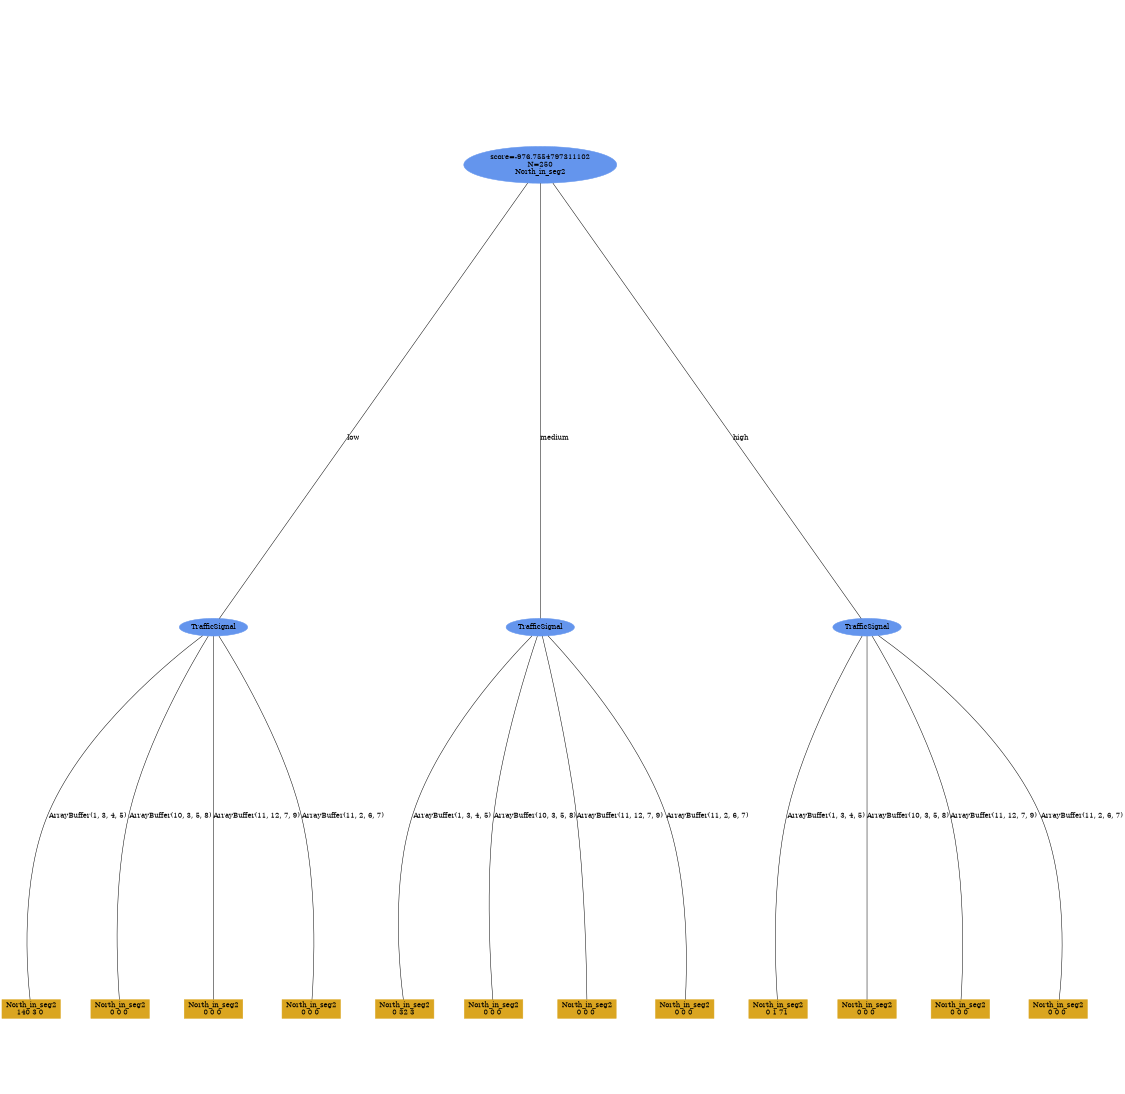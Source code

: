 digraph "DD" {
size = "7.5,10"
ratio=1.0;
center = true;
edge [dir = none];
{ rank = same; node [shape=ellipse, style=filled, color=cornflowerblue];"5628" [label="score=-976.7554797311102\nN=250\nNorth_in_seg2"];}
{ rank = same; node [shape=ellipse, style=filled, color=cornflowerblue];"5637" [label="TrafficSignal"];}
{ rank = same; node [shape=ellipse, style=filled, color=cornflowerblue];"5647" [label="TrafficSignal"];}
{ rank = same; node [shape=ellipse, style=filled, color=cornflowerblue];"5657" [label="TrafficSignal"];}
{ rank = same; node [shape=box, style=filled, color=goldenrod];"5638" [label="North_in_seg2\n140 3 0 "];}
{ rank = same; node [shape=box, style=filled, color=goldenrod];"5639" [label="North_in_seg2\n0 0 0 "];}
{ rank = same; node [shape=box, style=filled, color=goldenrod];"5640" [label="North_in_seg2\n0 0 0 "];}
{ rank = same; node [shape=box, style=filled, color=goldenrod];"5641" [label="North_in_seg2\n0 0 0 "];}
{ rank = same; node [shape=box, style=filled, color=goldenrod];"5648" [label="North_in_seg2\n0 32 3 "];}
{ rank = same; node [shape=box, style=filled, color=goldenrod];"5649" [label="North_in_seg2\n0 0 0 "];}
{ rank = same; node [shape=box, style=filled, color=goldenrod];"5650" [label="North_in_seg2\n0 0 0 "];}
{ rank = same; node [shape=box, style=filled, color=goldenrod];"5651" [label="North_in_seg2\n0 0 0 "];}
{ rank = same; node [shape=box, style=filled, color=goldenrod];"5658" [label="North_in_seg2\n0 1 71 "];}
{ rank = same; node [shape=box, style=filled, color=goldenrod];"5659" [label="North_in_seg2\n0 0 0 "];}
{ rank = same; node [shape=box, style=filled, color=goldenrod];"5660" [label="North_in_seg2\n0 0 0 "];}
{ rank = same; node [shape=box, style=filled, color=goldenrod];"5661" [label="North_in_seg2\n0 0 0 "];}
"5628" -> "5637" [label = "low"];
"5628" -> "5647" [label = "medium"];
"5628" -> "5657" [label = "high"];
"5637" -> "5638" [label = "ArrayBuffer(1, 3, 4, 5)"];
"5637" -> "5639" [label = "ArrayBuffer(10, 3, 5, 8)"];
"5637" -> "5640" [label = "ArrayBuffer(11, 12, 7, 9)"];
"5637" -> "5641" [label = "ArrayBuffer(11, 2, 6, 7)"];
"5647" -> "5648" [label = "ArrayBuffer(1, 3, 4, 5)"];
"5647" -> "5649" [label = "ArrayBuffer(10, 3, 5, 8)"];
"5647" -> "5650" [label = "ArrayBuffer(11, 12, 7, 9)"];
"5647" -> "5651" [label = "ArrayBuffer(11, 2, 6, 7)"];
"5657" -> "5658" [label = "ArrayBuffer(1, 3, 4, 5)"];
"5657" -> "5659" [label = "ArrayBuffer(10, 3, 5, 8)"];
"5657" -> "5660" [label = "ArrayBuffer(11, 12, 7, 9)"];
"5657" -> "5661" [label = "ArrayBuffer(11, 2, 6, 7)"];

}